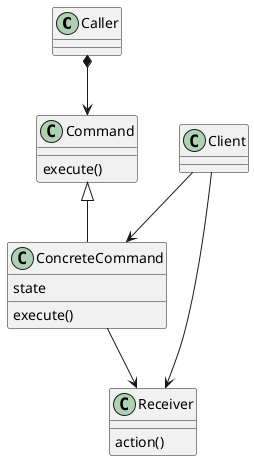 @startuml

class Caller {

}
class Command {
    execute()
}
class ConcreteCommand {
    state
    execute() 
}

class Receiver {
    action()
}

class Client {

}

Caller *--> Command

Command <|-- ConcreteCommand

ConcreteCommand --> Receiver

Client --> Receiver
Client --> ConcreteCommand



@enduml
